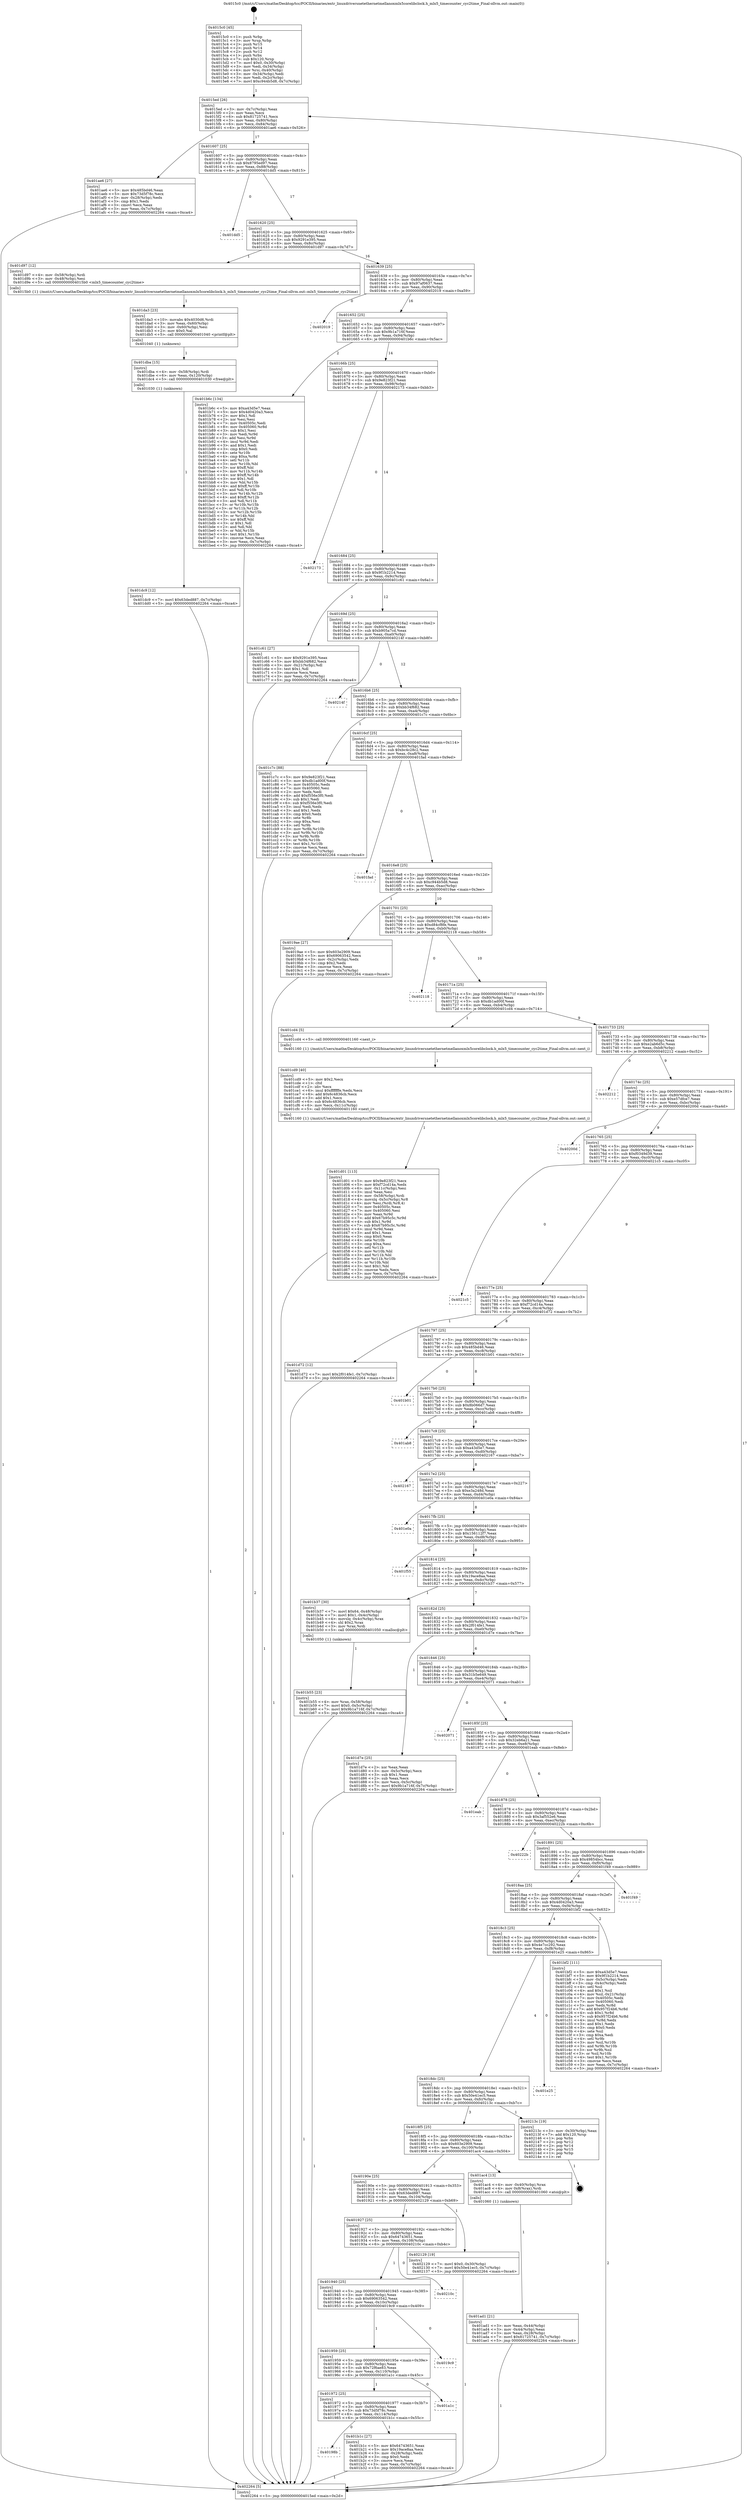 digraph "0x4015c0" {
  label = "0x4015c0 (/mnt/c/Users/mathe/Desktop/tcc/POCII/binaries/extr_linuxdriversnetethernetmellanoxmlx5corelibclock.h_mlx5_timecounter_cyc2time_Final-ollvm.out::main(0))"
  labelloc = "t"
  node[shape=record]

  Entry [label="",width=0.3,height=0.3,shape=circle,fillcolor=black,style=filled]
  "0x4015ed" [label="{
     0x4015ed [26]\l
     | [instrs]\l
     &nbsp;&nbsp;0x4015ed \<+3\>: mov -0x7c(%rbp),%eax\l
     &nbsp;&nbsp;0x4015f0 \<+2\>: mov %eax,%ecx\l
     &nbsp;&nbsp;0x4015f2 \<+6\>: sub $0x81725741,%ecx\l
     &nbsp;&nbsp;0x4015f8 \<+3\>: mov %eax,-0x80(%rbp)\l
     &nbsp;&nbsp;0x4015fb \<+6\>: mov %ecx,-0x84(%rbp)\l
     &nbsp;&nbsp;0x401601 \<+6\>: je 0000000000401ae6 \<main+0x526\>\l
  }"]
  "0x401ae6" [label="{
     0x401ae6 [27]\l
     | [instrs]\l
     &nbsp;&nbsp;0x401ae6 \<+5\>: mov $0x485bd46,%eax\l
     &nbsp;&nbsp;0x401aeb \<+5\>: mov $0x73d5f78c,%ecx\l
     &nbsp;&nbsp;0x401af0 \<+3\>: mov -0x28(%rbp),%edx\l
     &nbsp;&nbsp;0x401af3 \<+3\>: cmp $0x1,%edx\l
     &nbsp;&nbsp;0x401af6 \<+3\>: cmovl %ecx,%eax\l
     &nbsp;&nbsp;0x401af9 \<+3\>: mov %eax,-0x7c(%rbp)\l
     &nbsp;&nbsp;0x401afc \<+5\>: jmp 0000000000402264 \<main+0xca4\>\l
  }"]
  "0x401607" [label="{
     0x401607 [25]\l
     | [instrs]\l
     &nbsp;&nbsp;0x401607 \<+5\>: jmp 000000000040160c \<main+0x4c\>\l
     &nbsp;&nbsp;0x40160c \<+3\>: mov -0x80(%rbp),%eax\l
     &nbsp;&nbsp;0x40160f \<+5\>: sub $0x8795ed97,%eax\l
     &nbsp;&nbsp;0x401614 \<+6\>: mov %eax,-0x88(%rbp)\l
     &nbsp;&nbsp;0x40161a \<+6\>: je 0000000000401dd5 \<main+0x815\>\l
  }"]
  Exit [label="",width=0.3,height=0.3,shape=circle,fillcolor=black,style=filled,peripheries=2]
  "0x401dd5" [label="{
     0x401dd5\l
  }", style=dashed]
  "0x401620" [label="{
     0x401620 [25]\l
     | [instrs]\l
     &nbsp;&nbsp;0x401620 \<+5\>: jmp 0000000000401625 \<main+0x65\>\l
     &nbsp;&nbsp;0x401625 \<+3\>: mov -0x80(%rbp),%eax\l
     &nbsp;&nbsp;0x401628 \<+5\>: sub $0x9291e395,%eax\l
     &nbsp;&nbsp;0x40162d \<+6\>: mov %eax,-0x8c(%rbp)\l
     &nbsp;&nbsp;0x401633 \<+6\>: je 0000000000401d97 \<main+0x7d7\>\l
  }"]
  "0x401dc9" [label="{
     0x401dc9 [12]\l
     | [instrs]\l
     &nbsp;&nbsp;0x401dc9 \<+7\>: movl $0x63ded887,-0x7c(%rbp)\l
     &nbsp;&nbsp;0x401dd0 \<+5\>: jmp 0000000000402264 \<main+0xca4\>\l
  }"]
  "0x401d97" [label="{
     0x401d97 [12]\l
     | [instrs]\l
     &nbsp;&nbsp;0x401d97 \<+4\>: mov -0x58(%rbp),%rdi\l
     &nbsp;&nbsp;0x401d9b \<+3\>: mov -0x48(%rbp),%esi\l
     &nbsp;&nbsp;0x401d9e \<+5\>: call 00000000004015b0 \<mlx5_timecounter_cyc2time\>\l
     | [calls]\l
     &nbsp;&nbsp;0x4015b0 \{1\} (/mnt/c/Users/mathe/Desktop/tcc/POCII/binaries/extr_linuxdriversnetethernetmellanoxmlx5corelibclock.h_mlx5_timecounter_cyc2time_Final-ollvm.out::mlx5_timecounter_cyc2time)\l
  }"]
  "0x401639" [label="{
     0x401639 [25]\l
     | [instrs]\l
     &nbsp;&nbsp;0x401639 \<+5\>: jmp 000000000040163e \<main+0x7e\>\l
     &nbsp;&nbsp;0x40163e \<+3\>: mov -0x80(%rbp),%eax\l
     &nbsp;&nbsp;0x401641 \<+5\>: sub $0x97af0637,%eax\l
     &nbsp;&nbsp;0x401646 \<+6\>: mov %eax,-0x90(%rbp)\l
     &nbsp;&nbsp;0x40164c \<+6\>: je 0000000000402019 \<main+0xa59\>\l
  }"]
  "0x401dba" [label="{
     0x401dba [15]\l
     | [instrs]\l
     &nbsp;&nbsp;0x401dba \<+4\>: mov -0x58(%rbp),%rdi\l
     &nbsp;&nbsp;0x401dbe \<+6\>: mov %eax,-0x120(%rbp)\l
     &nbsp;&nbsp;0x401dc4 \<+5\>: call 0000000000401030 \<free@plt\>\l
     | [calls]\l
     &nbsp;&nbsp;0x401030 \{1\} (unknown)\l
  }"]
  "0x402019" [label="{
     0x402019\l
  }", style=dashed]
  "0x401652" [label="{
     0x401652 [25]\l
     | [instrs]\l
     &nbsp;&nbsp;0x401652 \<+5\>: jmp 0000000000401657 \<main+0x97\>\l
     &nbsp;&nbsp;0x401657 \<+3\>: mov -0x80(%rbp),%eax\l
     &nbsp;&nbsp;0x40165a \<+5\>: sub $0x9b1a716f,%eax\l
     &nbsp;&nbsp;0x40165f \<+6\>: mov %eax,-0x94(%rbp)\l
     &nbsp;&nbsp;0x401665 \<+6\>: je 0000000000401b6c \<main+0x5ac\>\l
  }"]
  "0x401da3" [label="{
     0x401da3 [23]\l
     | [instrs]\l
     &nbsp;&nbsp;0x401da3 \<+10\>: movabs $0x4030d6,%rdi\l
     &nbsp;&nbsp;0x401dad \<+3\>: mov %eax,-0x60(%rbp)\l
     &nbsp;&nbsp;0x401db0 \<+3\>: mov -0x60(%rbp),%esi\l
     &nbsp;&nbsp;0x401db3 \<+2\>: mov $0x0,%al\l
     &nbsp;&nbsp;0x401db5 \<+5\>: call 0000000000401040 \<printf@plt\>\l
     | [calls]\l
     &nbsp;&nbsp;0x401040 \{1\} (unknown)\l
  }"]
  "0x401b6c" [label="{
     0x401b6c [134]\l
     | [instrs]\l
     &nbsp;&nbsp;0x401b6c \<+5\>: mov $0xa43d5e7,%eax\l
     &nbsp;&nbsp;0x401b71 \<+5\>: mov $0x4d0420a3,%ecx\l
     &nbsp;&nbsp;0x401b76 \<+2\>: mov $0x1,%dl\l
     &nbsp;&nbsp;0x401b78 \<+2\>: xor %esi,%esi\l
     &nbsp;&nbsp;0x401b7a \<+7\>: mov 0x40505c,%edi\l
     &nbsp;&nbsp;0x401b81 \<+8\>: mov 0x405060,%r8d\l
     &nbsp;&nbsp;0x401b89 \<+3\>: sub $0x1,%esi\l
     &nbsp;&nbsp;0x401b8c \<+3\>: mov %edi,%r9d\l
     &nbsp;&nbsp;0x401b8f \<+3\>: add %esi,%r9d\l
     &nbsp;&nbsp;0x401b92 \<+4\>: imul %r9d,%edi\l
     &nbsp;&nbsp;0x401b96 \<+3\>: and $0x1,%edi\l
     &nbsp;&nbsp;0x401b99 \<+3\>: cmp $0x0,%edi\l
     &nbsp;&nbsp;0x401b9c \<+4\>: sete %r10b\l
     &nbsp;&nbsp;0x401ba0 \<+4\>: cmp $0xa,%r8d\l
     &nbsp;&nbsp;0x401ba4 \<+4\>: setl %r11b\l
     &nbsp;&nbsp;0x401ba8 \<+3\>: mov %r10b,%bl\l
     &nbsp;&nbsp;0x401bab \<+3\>: xor $0xff,%bl\l
     &nbsp;&nbsp;0x401bae \<+3\>: mov %r11b,%r14b\l
     &nbsp;&nbsp;0x401bb1 \<+4\>: xor $0xff,%r14b\l
     &nbsp;&nbsp;0x401bb5 \<+3\>: xor $0x1,%dl\l
     &nbsp;&nbsp;0x401bb8 \<+3\>: mov %bl,%r15b\l
     &nbsp;&nbsp;0x401bbb \<+4\>: and $0xff,%r15b\l
     &nbsp;&nbsp;0x401bbf \<+3\>: and %dl,%r10b\l
     &nbsp;&nbsp;0x401bc2 \<+3\>: mov %r14b,%r12b\l
     &nbsp;&nbsp;0x401bc5 \<+4\>: and $0xff,%r12b\l
     &nbsp;&nbsp;0x401bc9 \<+3\>: and %dl,%r11b\l
     &nbsp;&nbsp;0x401bcc \<+3\>: or %r10b,%r15b\l
     &nbsp;&nbsp;0x401bcf \<+3\>: or %r11b,%r12b\l
     &nbsp;&nbsp;0x401bd2 \<+3\>: xor %r12b,%r15b\l
     &nbsp;&nbsp;0x401bd5 \<+3\>: or %r14b,%bl\l
     &nbsp;&nbsp;0x401bd8 \<+3\>: xor $0xff,%bl\l
     &nbsp;&nbsp;0x401bdb \<+3\>: or $0x1,%dl\l
     &nbsp;&nbsp;0x401bde \<+2\>: and %dl,%bl\l
     &nbsp;&nbsp;0x401be0 \<+3\>: or %bl,%r15b\l
     &nbsp;&nbsp;0x401be3 \<+4\>: test $0x1,%r15b\l
     &nbsp;&nbsp;0x401be7 \<+3\>: cmovne %ecx,%eax\l
     &nbsp;&nbsp;0x401bea \<+3\>: mov %eax,-0x7c(%rbp)\l
     &nbsp;&nbsp;0x401bed \<+5\>: jmp 0000000000402264 \<main+0xca4\>\l
  }"]
  "0x40166b" [label="{
     0x40166b [25]\l
     | [instrs]\l
     &nbsp;&nbsp;0x40166b \<+5\>: jmp 0000000000401670 \<main+0xb0\>\l
     &nbsp;&nbsp;0x401670 \<+3\>: mov -0x80(%rbp),%eax\l
     &nbsp;&nbsp;0x401673 \<+5\>: sub $0x9e823f21,%eax\l
     &nbsp;&nbsp;0x401678 \<+6\>: mov %eax,-0x98(%rbp)\l
     &nbsp;&nbsp;0x40167e \<+6\>: je 0000000000402173 \<main+0xbb3\>\l
  }"]
  "0x401d01" [label="{
     0x401d01 [113]\l
     | [instrs]\l
     &nbsp;&nbsp;0x401d01 \<+5\>: mov $0x9e823f21,%ecx\l
     &nbsp;&nbsp;0x401d06 \<+5\>: mov $0xf72cd14a,%edx\l
     &nbsp;&nbsp;0x401d0b \<+6\>: mov -0x11c(%rbp),%esi\l
     &nbsp;&nbsp;0x401d11 \<+3\>: imul %eax,%esi\l
     &nbsp;&nbsp;0x401d14 \<+4\>: mov -0x58(%rbp),%rdi\l
     &nbsp;&nbsp;0x401d18 \<+4\>: movslq -0x5c(%rbp),%r8\l
     &nbsp;&nbsp;0x401d1c \<+4\>: mov %esi,(%rdi,%r8,4)\l
     &nbsp;&nbsp;0x401d20 \<+7\>: mov 0x40505c,%eax\l
     &nbsp;&nbsp;0x401d27 \<+7\>: mov 0x405060,%esi\l
     &nbsp;&nbsp;0x401d2e \<+3\>: mov %eax,%r9d\l
     &nbsp;&nbsp;0x401d31 \<+7\>: add $0x67b95c5c,%r9d\l
     &nbsp;&nbsp;0x401d38 \<+4\>: sub $0x1,%r9d\l
     &nbsp;&nbsp;0x401d3c \<+7\>: sub $0x67b95c5c,%r9d\l
     &nbsp;&nbsp;0x401d43 \<+4\>: imul %r9d,%eax\l
     &nbsp;&nbsp;0x401d47 \<+3\>: and $0x1,%eax\l
     &nbsp;&nbsp;0x401d4a \<+3\>: cmp $0x0,%eax\l
     &nbsp;&nbsp;0x401d4d \<+4\>: sete %r10b\l
     &nbsp;&nbsp;0x401d51 \<+3\>: cmp $0xa,%esi\l
     &nbsp;&nbsp;0x401d54 \<+4\>: setl %r11b\l
     &nbsp;&nbsp;0x401d58 \<+3\>: mov %r10b,%bl\l
     &nbsp;&nbsp;0x401d5b \<+3\>: and %r11b,%bl\l
     &nbsp;&nbsp;0x401d5e \<+3\>: xor %r11b,%r10b\l
     &nbsp;&nbsp;0x401d61 \<+3\>: or %r10b,%bl\l
     &nbsp;&nbsp;0x401d64 \<+3\>: test $0x1,%bl\l
     &nbsp;&nbsp;0x401d67 \<+3\>: cmovne %edx,%ecx\l
     &nbsp;&nbsp;0x401d6a \<+3\>: mov %ecx,-0x7c(%rbp)\l
     &nbsp;&nbsp;0x401d6d \<+5\>: jmp 0000000000402264 \<main+0xca4\>\l
  }"]
  "0x402173" [label="{
     0x402173\l
  }", style=dashed]
  "0x401684" [label="{
     0x401684 [25]\l
     | [instrs]\l
     &nbsp;&nbsp;0x401684 \<+5\>: jmp 0000000000401689 \<main+0xc9\>\l
     &nbsp;&nbsp;0x401689 \<+3\>: mov -0x80(%rbp),%eax\l
     &nbsp;&nbsp;0x40168c \<+5\>: sub $0x9f1b2214,%eax\l
     &nbsp;&nbsp;0x401691 \<+6\>: mov %eax,-0x9c(%rbp)\l
     &nbsp;&nbsp;0x401697 \<+6\>: je 0000000000401c61 \<main+0x6a1\>\l
  }"]
  "0x401cd9" [label="{
     0x401cd9 [40]\l
     | [instrs]\l
     &nbsp;&nbsp;0x401cd9 \<+5\>: mov $0x2,%ecx\l
     &nbsp;&nbsp;0x401cde \<+1\>: cltd\l
     &nbsp;&nbsp;0x401cdf \<+2\>: idiv %ecx\l
     &nbsp;&nbsp;0x401ce1 \<+6\>: imul $0xfffffffe,%edx,%ecx\l
     &nbsp;&nbsp;0x401ce7 \<+6\>: add $0x6c4836cb,%ecx\l
     &nbsp;&nbsp;0x401ced \<+3\>: add $0x1,%ecx\l
     &nbsp;&nbsp;0x401cf0 \<+6\>: sub $0x6c4836cb,%ecx\l
     &nbsp;&nbsp;0x401cf6 \<+6\>: mov %ecx,-0x11c(%rbp)\l
     &nbsp;&nbsp;0x401cfc \<+5\>: call 0000000000401160 \<next_i\>\l
     | [calls]\l
     &nbsp;&nbsp;0x401160 \{1\} (/mnt/c/Users/mathe/Desktop/tcc/POCII/binaries/extr_linuxdriversnetethernetmellanoxmlx5corelibclock.h_mlx5_timecounter_cyc2time_Final-ollvm.out::next_i)\l
  }"]
  "0x401c61" [label="{
     0x401c61 [27]\l
     | [instrs]\l
     &nbsp;&nbsp;0x401c61 \<+5\>: mov $0x9291e395,%eax\l
     &nbsp;&nbsp;0x401c66 \<+5\>: mov $0xbb34f682,%ecx\l
     &nbsp;&nbsp;0x401c6b \<+3\>: mov -0x21(%rbp),%dl\l
     &nbsp;&nbsp;0x401c6e \<+3\>: test $0x1,%dl\l
     &nbsp;&nbsp;0x401c71 \<+3\>: cmovne %ecx,%eax\l
     &nbsp;&nbsp;0x401c74 \<+3\>: mov %eax,-0x7c(%rbp)\l
     &nbsp;&nbsp;0x401c77 \<+5\>: jmp 0000000000402264 \<main+0xca4\>\l
  }"]
  "0x40169d" [label="{
     0x40169d [25]\l
     | [instrs]\l
     &nbsp;&nbsp;0x40169d \<+5\>: jmp 00000000004016a2 \<main+0xe2\>\l
     &nbsp;&nbsp;0x4016a2 \<+3\>: mov -0x80(%rbp),%eax\l
     &nbsp;&nbsp;0x4016a5 \<+5\>: sub $0xb905a7cd,%eax\l
     &nbsp;&nbsp;0x4016aa \<+6\>: mov %eax,-0xa0(%rbp)\l
     &nbsp;&nbsp;0x4016b0 \<+6\>: je 000000000040214f \<main+0xb8f\>\l
  }"]
  "0x401b55" [label="{
     0x401b55 [23]\l
     | [instrs]\l
     &nbsp;&nbsp;0x401b55 \<+4\>: mov %rax,-0x58(%rbp)\l
     &nbsp;&nbsp;0x401b59 \<+7\>: movl $0x0,-0x5c(%rbp)\l
     &nbsp;&nbsp;0x401b60 \<+7\>: movl $0x9b1a716f,-0x7c(%rbp)\l
     &nbsp;&nbsp;0x401b67 \<+5\>: jmp 0000000000402264 \<main+0xca4\>\l
  }"]
  "0x40214f" [label="{
     0x40214f\l
  }", style=dashed]
  "0x4016b6" [label="{
     0x4016b6 [25]\l
     | [instrs]\l
     &nbsp;&nbsp;0x4016b6 \<+5\>: jmp 00000000004016bb \<main+0xfb\>\l
     &nbsp;&nbsp;0x4016bb \<+3\>: mov -0x80(%rbp),%eax\l
     &nbsp;&nbsp;0x4016be \<+5\>: sub $0xbb34f682,%eax\l
     &nbsp;&nbsp;0x4016c3 \<+6\>: mov %eax,-0xa4(%rbp)\l
     &nbsp;&nbsp;0x4016c9 \<+6\>: je 0000000000401c7c \<main+0x6bc\>\l
  }"]
  "0x40198b" [label="{
     0x40198b\l
  }", style=dashed]
  "0x401c7c" [label="{
     0x401c7c [88]\l
     | [instrs]\l
     &nbsp;&nbsp;0x401c7c \<+5\>: mov $0x9e823f21,%eax\l
     &nbsp;&nbsp;0x401c81 \<+5\>: mov $0xdb1ad00f,%ecx\l
     &nbsp;&nbsp;0x401c86 \<+7\>: mov 0x40505c,%edx\l
     &nbsp;&nbsp;0x401c8d \<+7\>: mov 0x405060,%esi\l
     &nbsp;&nbsp;0x401c94 \<+2\>: mov %edx,%edi\l
     &nbsp;&nbsp;0x401c96 \<+6\>: add $0xf556e3f0,%edi\l
     &nbsp;&nbsp;0x401c9c \<+3\>: sub $0x1,%edi\l
     &nbsp;&nbsp;0x401c9f \<+6\>: sub $0xf556e3f0,%edi\l
     &nbsp;&nbsp;0x401ca5 \<+3\>: imul %edi,%edx\l
     &nbsp;&nbsp;0x401ca8 \<+3\>: and $0x1,%edx\l
     &nbsp;&nbsp;0x401cab \<+3\>: cmp $0x0,%edx\l
     &nbsp;&nbsp;0x401cae \<+4\>: sete %r8b\l
     &nbsp;&nbsp;0x401cb2 \<+3\>: cmp $0xa,%esi\l
     &nbsp;&nbsp;0x401cb5 \<+4\>: setl %r9b\l
     &nbsp;&nbsp;0x401cb9 \<+3\>: mov %r8b,%r10b\l
     &nbsp;&nbsp;0x401cbc \<+3\>: and %r9b,%r10b\l
     &nbsp;&nbsp;0x401cbf \<+3\>: xor %r9b,%r8b\l
     &nbsp;&nbsp;0x401cc2 \<+3\>: or %r8b,%r10b\l
     &nbsp;&nbsp;0x401cc5 \<+4\>: test $0x1,%r10b\l
     &nbsp;&nbsp;0x401cc9 \<+3\>: cmovne %ecx,%eax\l
     &nbsp;&nbsp;0x401ccc \<+3\>: mov %eax,-0x7c(%rbp)\l
     &nbsp;&nbsp;0x401ccf \<+5\>: jmp 0000000000402264 \<main+0xca4\>\l
  }"]
  "0x4016cf" [label="{
     0x4016cf [25]\l
     | [instrs]\l
     &nbsp;&nbsp;0x4016cf \<+5\>: jmp 00000000004016d4 \<main+0x114\>\l
     &nbsp;&nbsp;0x4016d4 \<+3\>: mov -0x80(%rbp),%eax\l
     &nbsp;&nbsp;0x4016d7 \<+5\>: sub $0xbc4c28c2,%eax\l
     &nbsp;&nbsp;0x4016dc \<+6\>: mov %eax,-0xa8(%rbp)\l
     &nbsp;&nbsp;0x4016e2 \<+6\>: je 0000000000401fad \<main+0x9ed\>\l
  }"]
  "0x401b1c" [label="{
     0x401b1c [27]\l
     | [instrs]\l
     &nbsp;&nbsp;0x401b1c \<+5\>: mov $0x64743651,%eax\l
     &nbsp;&nbsp;0x401b21 \<+5\>: mov $0x19ace8aa,%ecx\l
     &nbsp;&nbsp;0x401b26 \<+3\>: mov -0x28(%rbp),%edx\l
     &nbsp;&nbsp;0x401b29 \<+3\>: cmp $0x0,%edx\l
     &nbsp;&nbsp;0x401b2c \<+3\>: cmove %ecx,%eax\l
     &nbsp;&nbsp;0x401b2f \<+3\>: mov %eax,-0x7c(%rbp)\l
     &nbsp;&nbsp;0x401b32 \<+5\>: jmp 0000000000402264 \<main+0xca4\>\l
  }"]
  "0x401fad" [label="{
     0x401fad\l
  }", style=dashed]
  "0x4016e8" [label="{
     0x4016e8 [25]\l
     | [instrs]\l
     &nbsp;&nbsp;0x4016e8 \<+5\>: jmp 00000000004016ed \<main+0x12d\>\l
     &nbsp;&nbsp;0x4016ed \<+3\>: mov -0x80(%rbp),%eax\l
     &nbsp;&nbsp;0x4016f0 \<+5\>: sub $0xc944b5d8,%eax\l
     &nbsp;&nbsp;0x4016f5 \<+6\>: mov %eax,-0xac(%rbp)\l
     &nbsp;&nbsp;0x4016fb \<+6\>: je 00000000004019ae \<main+0x3ee\>\l
  }"]
  "0x401972" [label="{
     0x401972 [25]\l
     | [instrs]\l
     &nbsp;&nbsp;0x401972 \<+5\>: jmp 0000000000401977 \<main+0x3b7\>\l
     &nbsp;&nbsp;0x401977 \<+3\>: mov -0x80(%rbp),%eax\l
     &nbsp;&nbsp;0x40197a \<+5\>: sub $0x73d5f78c,%eax\l
     &nbsp;&nbsp;0x40197f \<+6\>: mov %eax,-0x114(%rbp)\l
     &nbsp;&nbsp;0x401985 \<+6\>: je 0000000000401b1c \<main+0x55c\>\l
  }"]
  "0x4019ae" [label="{
     0x4019ae [27]\l
     | [instrs]\l
     &nbsp;&nbsp;0x4019ae \<+5\>: mov $0x603e2909,%eax\l
     &nbsp;&nbsp;0x4019b3 \<+5\>: mov $0x69063542,%ecx\l
     &nbsp;&nbsp;0x4019b8 \<+3\>: mov -0x2c(%rbp),%edx\l
     &nbsp;&nbsp;0x4019bb \<+3\>: cmp $0x2,%edx\l
     &nbsp;&nbsp;0x4019be \<+3\>: cmovne %ecx,%eax\l
     &nbsp;&nbsp;0x4019c1 \<+3\>: mov %eax,-0x7c(%rbp)\l
     &nbsp;&nbsp;0x4019c4 \<+5\>: jmp 0000000000402264 \<main+0xca4\>\l
  }"]
  "0x401701" [label="{
     0x401701 [25]\l
     | [instrs]\l
     &nbsp;&nbsp;0x401701 \<+5\>: jmp 0000000000401706 \<main+0x146\>\l
     &nbsp;&nbsp;0x401706 \<+3\>: mov -0x80(%rbp),%eax\l
     &nbsp;&nbsp;0x401709 \<+5\>: sub $0xd84cf8fe,%eax\l
     &nbsp;&nbsp;0x40170e \<+6\>: mov %eax,-0xb0(%rbp)\l
     &nbsp;&nbsp;0x401714 \<+6\>: je 0000000000402118 \<main+0xb58\>\l
  }"]
  "0x402264" [label="{
     0x402264 [5]\l
     | [instrs]\l
     &nbsp;&nbsp;0x402264 \<+5\>: jmp 00000000004015ed \<main+0x2d\>\l
  }"]
  "0x4015c0" [label="{
     0x4015c0 [45]\l
     | [instrs]\l
     &nbsp;&nbsp;0x4015c0 \<+1\>: push %rbp\l
     &nbsp;&nbsp;0x4015c1 \<+3\>: mov %rsp,%rbp\l
     &nbsp;&nbsp;0x4015c4 \<+2\>: push %r15\l
     &nbsp;&nbsp;0x4015c6 \<+2\>: push %r14\l
     &nbsp;&nbsp;0x4015c8 \<+2\>: push %r12\l
     &nbsp;&nbsp;0x4015ca \<+1\>: push %rbx\l
     &nbsp;&nbsp;0x4015cb \<+7\>: sub $0x120,%rsp\l
     &nbsp;&nbsp;0x4015d2 \<+7\>: movl $0x0,-0x30(%rbp)\l
     &nbsp;&nbsp;0x4015d9 \<+3\>: mov %edi,-0x34(%rbp)\l
     &nbsp;&nbsp;0x4015dc \<+4\>: mov %rsi,-0x40(%rbp)\l
     &nbsp;&nbsp;0x4015e0 \<+3\>: mov -0x34(%rbp),%edi\l
     &nbsp;&nbsp;0x4015e3 \<+3\>: mov %edi,-0x2c(%rbp)\l
     &nbsp;&nbsp;0x4015e6 \<+7\>: movl $0xc944b5d8,-0x7c(%rbp)\l
  }"]
  "0x401a1c" [label="{
     0x401a1c\l
  }", style=dashed]
  "0x402118" [label="{
     0x402118\l
  }", style=dashed]
  "0x40171a" [label="{
     0x40171a [25]\l
     | [instrs]\l
     &nbsp;&nbsp;0x40171a \<+5\>: jmp 000000000040171f \<main+0x15f\>\l
     &nbsp;&nbsp;0x40171f \<+3\>: mov -0x80(%rbp),%eax\l
     &nbsp;&nbsp;0x401722 \<+5\>: sub $0xdb1ad00f,%eax\l
     &nbsp;&nbsp;0x401727 \<+6\>: mov %eax,-0xb4(%rbp)\l
     &nbsp;&nbsp;0x40172d \<+6\>: je 0000000000401cd4 \<main+0x714\>\l
  }"]
  "0x401959" [label="{
     0x401959 [25]\l
     | [instrs]\l
     &nbsp;&nbsp;0x401959 \<+5\>: jmp 000000000040195e \<main+0x39e\>\l
     &nbsp;&nbsp;0x40195e \<+3\>: mov -0x80(%rbp),%eax\l
     &nbsp;&nbsp;0x401961 \<+5\>: sub $0x72f6ae83,%eax\l
     &nbsp;&nbsp;0x401966 \<+6\>: mov %eax,-0x110(%rbp)\l
     &nbsp;&nbsp;0x40196c \<+6\>: je 0000000000401a1c \<main+0x45c\>\l
  }"]
  "0x401cd4" [label="{
     0x401cd4 [5]\l
     | [instrs]\l
     &nbsp;&nbsp;0x401cd4 \<+5\>: call 0000000000401160 \<next_i\>\l
     | [calls]\l
     &nbsp;&nbsp;0x401160 \{1\} (/mnt/c/Users/mathe/Desktop/tcc/POCII/binaries/extr_linuxdriversnetethernetmellanoxmlx5corelibclock.h_mlx5_timecounter_cyc2time_Final-ollvm.out::next_i)\l
  }"]
  "0x401733" [label="{
     0x401733 [25]\l
     | [instrs]\l
     &nbsp;&nbsp;0x401733 \<+5\>: jmp 0000000000401738 \<main+0x178\>\l
     &nbsp;&nbsp;0x401738 \<+3\>: mov -0x80(%rbp),%eax\l
     &nbsp;&nbsp;0x40173b \<+5\>: sub $0xe2ab6d5c,%eax\l
     &nbsp;&nbsp;0x401740 \<+6\>: mov %eax,-0xb8(%rbp)\l
     &nbsp;&nbsp;0x401746 \<+6\>: je 0000000000402212 \<main+0xc52\>\l
  }"]
  "0x4019c9" [label="{
     0x4019c9\l
  }", style=dashed]
  "0x402212" [label="{
     0x402212\l
  }", style=dashed]
  "0x40174c" [label="{
     0x40174c [25]\l
     | [instrs]\l
     &nbsp;&nbsp;0x40174c \<+5\>: jmp 0000000000401751 \<main+0x191\>\l
     &nbsp;&nbsp;0x401751 \<+3\>: mov -0x80(%rbp),%eax\l
     &nbsp;&nbsp;0x401754 \<+5\>: sub $0xe57dfce7,%eax\l
     &nbsp;&nbsp;0x401759 \<+6\>: mov %eax,-0xbc(%rbp)\l
     &nbsp;&nbsp;0x40175f \<+6\>: je 000000000040200d \<main+0xa4d\>\l
  }"]
  "0x401940" [label="{
     0x401940 [25]\l
     | [instrs]\l
     &nbsp;&nbsp;0x401940 \<+5\>: jmp 0000000000401945 \<main+0x385\>\l
     &nbsp;&nbsp;0x401945 \<+3\>: mov -0x80(%rbp),%eax\l
     &nbsp;&nbsp;0x401948 \<+5\>: sub $0x69063542,%eax\l
     &nbsp;&nbsp;0x40194d \<+6\>: mov %eax,-0x10c(%rbp)\l
     &nbsp;&nbsp;0x401953 \<+6\>: je 00000000004019c9 \<main+0x409\>\l
  }"]
  "0x40200d" [label="{
     0x40200d\l
  }", style=dashed]
  "0x401765" [label="{
     0x401765 [25]\l
     | [instrs]\l
     &nbsp;&nbsp;0x401765 \<+5\>: jmp 000000000040176a \<main+0x1aa\>\l
     &nbsp;&nbsp;0x40176a \<+3\>: mov -0x80(%rbp),%eax\l
     &nbsp;&nbsp;0x40176d \<+5\>: sub $0xf0349d39,%eax\l
     &nbsp;&nbsp;0x401772 \<+6\>: mov %eax,-0xc0(%rbp)\l
     &nbsp;&nbsp;0x401778 \<+6\>: je 00000000004021c5 \<main+0xc05\>\l
  }"]
  "0x40210c" [label="{
     0x40210c\l
  }", style=dashed]
  "0x4021c5" [label="{
     0x4021c5\l
  }", style=dashed]
  "0x40177e" [label="{
     0x40177e [25]\l
     | [instrs]\l
     &nbsp;&nbsp;0x40177e \<+5\>: jmp 0000000000401783 \<main+0x1c3\>\l
     &nbsp;&nbsp;0x401783 \<+3\>: mov -0x80(%rbp),%eax\l
     &nbsp;&nbsp;0x401786 \<+5\>: sub $0xf72cd14a,%eax\l
     &nbsp;&nbsp;0x40178b \<+6\>: mov %eax,-0xc4(%rbp)\l
     &nbsp;&nbsp;0x401791 \<+6\>: je 0000000000401d72 \<main+0x7b2\>\l
  }"]
  "0x401927" [label="{
     0x401927 [25]\l
     | [instrs]\l
     &nbsp;&nbsp;0x401927 \<+5\>: jmp 000000000040192c \<main+0x36c\>\l
     &nbsp;&nbsp;0x40192c \<+3\>: mov -0x80(%rbp),%eax\l
     &nbsp;&nbsp;0x40192f \<+5\>: sub $0x64743651,%eax\l
     &nbsp;&nbsp;0x401934 \<+6\>: mov %eax,-0x108(%rbp)\l
     &nbsp;&nbsp;0x40193a \<+6\>: je 000000000040210c \<main+0xb4c\>\l
  }"]
  "0x401d72" [label="{
     0x401d72 [12]\l
     | [instrs]\l
     &nbsp;&nbsp;0x401d72 \<+7\>: movl $0x2f014fe1,-0x7c(%rbp)\l
     &nbsp;&nbsp;0x401d79 \<+5\>: jmp 0000000000402264 \<main+0xca4\>\l
  }"]
  "0x401797" [label="{
     0x401797 [25]\l
     | [instrs]\l
     &nbsp;&nbsp;0x401797 \<+5\>: jmp 000000000040179c \<main+0x1dc\>\l
     &nbsp;&nbsp;0x40179c \<+3\>: mov -0x80(%rbp),%eax\l
     &nbsp;&nbsp;0x40179f \<+5\>: sub $0x485bd46,%eax\l
     &nbsp;&nbsp;0x4017a4 \<+6\>: mov %eax,-0xc8(%rbp)\l
     &nbsp;&nbsp;0x4017aa \<+6\>: je 0000000000401b01 \<main+0x541\>\l
  }"]
  "0x402129" [label="{
     0x402129 [19]\l
     | [instrs]\l
     &nbsp;&nbsp;0x402129 \<+7\>: movl $0x0,-0x30(%rbp)\l
     &nbsp;&nbsp;0x402130 \<+7\>: movl $0x50e41ec5,-0x7c(%rbp)\l
     &nbsp;&nbsp;0x402137 \<+5\>: jmp 0000000000402264 \<main+0xca4\>\l
  }"]
  "0x401b01" [label="{
     0x401b01\l
  }", style=dashed]
  "0x4017b0" [label="{
     0x4017b0 [25]\l
     | [instrs]\l
     &nbsp;&nbsp;0x4017b0 \<+5\>: jmp 00000000004017b5 \<main+0x1f5\>\l
     &nbsp;&nbsp;0x4017b5 \<+3\>: mov -0x80(%rbp),%eax\l
     &nbsp;&nbsp;0x4017b8 \<+5\>: sub $0x8b066d7,%eax\l
     &nbsp;&nbsp;0x4017bd \<+6\>: mov %eax,-0xcc(%rbp)\l
     &nbsp;&nbsp;0x4017c3 \<+6\>: je 0000000000401ab8 \<main+0x4f8\>\l
  }"]
  "0x401ad1" [label="{
     0x401ad1 [21]\l
     | [instrs]\l
     &nbsp;&nbsp;0x401ad1 \<+3\>: mov %eax,-0x44(%rbp)\l
     &nbsp;&nbsp;0x401ad4 \<+3\>: mov -0x44(%rbp),%eax\l
     &nbsp;&nbsp;0x401ad7 \<+3\>: mov %eax,-0x28(%rbp)\l
     &nbsp;&nbsp;0x401ada \<+7\>: movl $0x81725741,-0x7c(%rbp)\l
     &nbsp;&nbsp;0x401ae1 \<+5\>: jmp 0000000000402264 \<main+0xca4\>\l
  }"]
  "0x401ab8" [label="{
     0x401ab8\l
  }", style=dashed]
  "0x4017c9" [label="{
     0x4017c9 [25]\l
     | [instrs]\l
     &nbsp;&nbsp;0x4017c9 \<+5\>: jmp 00000000004017ce \<main+0x20e\>\l
     &nbsp;&nbsp;0x4017ce \<+3\>: mov -0x80(%rbp),%eax\l
     &nbsp;&nbsp;0x4017d1 \<+5\>: sub $0xa43d5e7,%eax\l
     &nbsp;&nbsp;0x4017d6 \<+6\>: mov %eax,-0xd0(%rbp)\l
     &nbsp;&nbsp;0x4017dc \<+6\>: je 0000000000402167 \<main+0xba7\>\l
  }"]
  "0x40190e" [label="{
     0x40190e [25]\l
     | [instrs]\l
     &nbsp;&nbsp;0x40190e \<+5\>: jmp 0000000000401913 \<main+0x353\>\l
     &nbsp;&nbsp;0x401913 \<+3\>: mov -0x80(%rbp),%eax\l
     &nbsp;&nbsp;0x401916 \<+5\>: sub $0x63ded887,%eax\l
     &nbsp;&nbsp;0x40191b \<+6\>: mov %eax,-0x104(%rbp)\l
     &nbsp;&nbsp;0x401921 \<+6\>: je 0000000000402129 \<main+0xb69\>\l
  }"]
  "0x402167" [label="{
     0x402167\l
  }", style=dashed]
  "0x4017e2" [label="{
     0x4017e2 [25]\l
     | [instrs]\l
     &nbsp;&nbsp;0x4017e2 \<+5\>: jmp 00000000004017e7 \<main+0x227\>\l
     &nbsp;&nbsp;0x4017e7 \<+3\>: mov -0x80(%rbp),%eax\l
     &nbsp;&nbsp;0x4017ea \<+5\>: sub $0xe3a248d,%eax\l
     &nbsp;&nbsp;0x4017ef \<+6\>: mov %eax,-0xd4(%rbp)\l
     &nbsp;&nbsp;0x4017f5 \<+6\>: je 0000000000401e0a \<main+0x84a\>\l
  }"]
  "0x401ac4" [label="{
     0x401ac4 [13]\l
     | [instrs]\l
     &nbsp;&nbsp;0x401ac4 \<+4\>: mov -0x40(%rbp),%rax\l
     &nbsp;&nbsp;0x401ac8 \<+4\>: mov 0x8(%rax),%rdi\l
     &nbsp;&nbsp;0x401acc \<+5\>: call 0000000000401060 \<atoi@plt\>\l
     | [calls]\l
     &nbsp;&nbsp;0x401060 \{1\} (unknown)\l
  }"]
  "0x401e0a" [label="{
     0x401e0a\l
  }", style=dashed]
  "0x4017fb" [label="{
     0x4017fb [25]\l
     | [instrs]\l
     &nbsp;&nbsp;0x4017fb \<+5\>: jmp 0000000000401800 \<main+0x240\>\l
     &nbsp;&nbsp;0x401800 \<+3\>: mov -0x80(%rbp),%eax\l
     &nbsp;&nbsp;0x401803 \<+5\>: sub $0x156112f7,%eax\l
     &nbsp;&nbsp;0x401808 \<+6\>: mov %eax,-0xd8(%rbp)\l
     &nbsp;&nbsp;0x40180e \<+6\>: je 0000000000401f55 \<main+0x995\>\l
  }"]
  "0x4018f5" [label="{
     0x4018f5 [25]\l
     | [instrs]\l
     &nbsp;&nbsp;0x4018f5 \<+5\>: jmp 00000000004018fa \<main+0x33a\>\l
     &nbsp;&nbsp;0x4018fa \<+3\>: mov -0x80(%rbp),%eax\l
     &nbsp;&nbsp;0x4018fd \<+5\>: sub $0x603e2909,%eax\l
     &nbsp;&nbsp;0x401902 \<+6\>: mov %eax,-0x100(%rbp)\l
     &nbsp;&nbsp;0x401908 \<+6\>: je 0000000000401ac4 \<main+0x504\>\l
  }"]
  "0x401f55" [label="{
     0x401f55\l
  }", style=dashed]
  "0x401814" [label="{
     0x401814 [25]\l
     | [instrs]\l
     &nbsp;&nbsp;0x401814 \<+5\>: jmp 0000000000401819 \<main+0x259\>\l
     &nbsp;&nbsp;0x401819 \<+3\>: mov -0x80(%rbp),%eax\l
     &nbsp;&nbsp;0x40181c \<+5\>: sub $0x19ace8aa,%eax\l
     &nbsp;&nbsp;0x401821 \<+6\>: mov %eax,-0xdc(%rbp)\l
     &nbsp;&nbsp;0x401827 \<+6\>: je 0000000000401b37 \<main+0x577\>\l
  }"]
  "0x40213c" [label="{
     0x40213c [19]\l
     | [instrs]\l
     &nbsp;&nbsp;0x40213c \<+3\>: mov -0x30(%rbp),%eax\l
     &nbsp;&nbsp;0x40213f \<+7\>: add $0x120,%rsp\l
     &nbsp;&nbsp;0x402146 \<+1\>: pop %rbx\l
     &nbsp;&nbsp;0x402147 \<+2\>: pop %r12\l
     &nbsp;&nbsp;0x402149 \<+2\>: pop %r14\l
     &nbsp;&nbsp;0x40214b \<+2\>: pop %r15\l
     &nbsp;&nbsp;0x40214d \<+1\>: pop %rbp\l
     &nbsp;&nbsp;0x40214e \<+1\>: ret\l
  }"]
  "0x401b37" [label="{
     0x401b37 [30]\l
     | [instrs]\l
     &nbsp;&nbsp;0x401b37 \<+7\>: movl $0x64,-0x48(%rbp)\l
     &nbsp;&nbsp;0x401b3e \<+7\>: movl $0x1,-0x4c(%rbp)\l
     &nbsp;&nbsp;0x401b45 \<+4\>: movslq -0x4c(%rbp),%rax\l
     &nbsp;&nbsp;0x401b49 \<+4\>: shl $0x2,%rax\l
     &nbsp;&nbsp;0x401b4d \<+3\>: mov %rax,%rdi\l
     &nbsp;&nbsp;0x401b50 \<+5\>: call 0000000000401050 \<malloc@plt\>\l
     | [calls]\l
     &nbsp;&nbsp;0x401050 \{1\} (unknown)\l
  }"]
  "0x40182d" [label="{
     0x40182d [25]\l
     | [instrs]\l
     &nbsp;&nbsp;0x40182d \<+5\>: jmp 0000000000401832 \<main+0x272\>\l
     &nbsp;&nbsp;0x401832 \<+3\>: mov -0x80(%rbp),%eax\l
     &nbsp;&nbsp;0x401835 \<+5\>: sub $0x2f014fe1,%eax\l
     &nbsp;&nbsp;0x40183a \<+6\>: mov %eax,-0xe0(%rbp)\l
     &nbsp;&nbsp;0x401840 \<+6\>: je 0000000000401d7e \<main+0x7be\>\l
  }"]
  "0x4018dc" [label="{
     0x4018dc [25]\l
     | [instrs]\l
     &nbsp;&nbsp;0x4018dc \<+5\>: jmp 00000000004018e1 \<main+0x321\>\l
     &nbsp;&nbsp;0x4018e1 \<+3\>: mov -0x80(%rbp),%eax\l
     &nbsp;&nbsp;0x4018e4 \<+5\>: sub $0x50e41ec5,%eax\l
     &nbsp;&nbsp;0x4018e9 \<+6\>: mov %eax,-0xfc(%rbp)\l
     &nbsp;&nbsp;0x4018ef \<+6\>: je 000000000040213c \<main+0xb7c\>\l
  }"]
  "0x401d7e" [label="{
     0x401d7e [25]\l
     | [instrs]\l
     &nbsp;&nbsp;0x401d7e \<+2\>: xor %eax,%eax\l
     &nbsp;&nbsp;0x401d80 \<+3\>: mov -0x5c(%rbp),%ecx\l
     &nbsp;&nbsp;0x401d83 \<+3\>: sub $0x1,%eax\l
     &nbsp;&nbsp;0x401d86 \<+2\>: sub %eax,%ecx\l
     &nbsp;&nbsp;0x401d88 \<+3\>: mov %ecx,-0x5c(%rbp)\l
     &nbsp;&nbsp;0x401d8b \<+7\>: movl $0x9b1a716f,-0x7c(%rbp)\l
     &nbsp;&nbsp;0x401d92 \<+5\>: jmp 0000000000402264 \<main+0xca4\>\l
  }"]
  "0x401846" [label="{
     0x401846 [25]\l
     | [instrs]\l
     &nbsp;&nbsp;0x401846 \<+5\>: jmp 000000000040184b \<main+0x28b\>\l
     &nbsp;&nbsp;0x40184b \<+3\>: mov -0x80(%rbp),%eax\l
     &nbsp;&nbsp;0x40184e \<+5\>: sub $0x31b5e649,%eax\l
     &nbsp;&nbsp;0x401853 \<+6\>: mov %eax,-0xe4(%rbp)\l
     &nbsp;&nbsp;0x401859 \<+6\>: je 0000000000402071 \<main+0xab1\>\l
  }"]
  "0x401e25" [label="{
     0x401e25\l
  }", style=dashed]
  "0x402071" [label="{
     0x402071\l
  }", style=dashed]
  "0x40185f" [label="{
     0x40185f [25]\l
     | [instrs]\l
     &nbsp;&nbsp;0x40185f \<+5\>: jmp 0000000000401864 \<main+0x2a4\>\l
     &nbsp;&nbsp;0x401864 \<+3\>: mov -0x80(%rbp),%eax\l
     &nbsp;&nbsp;0x401867 \<+5\>: sub $0x32eb6a21,%eax\l
     &nbsp;&nbsp;0x40186c \<+6\>: mov %eax,-0xe8(%rbp)\l
     &nbsp;&nbsp;0x401872 \<+6\>: je 0000000000401eab \<main+0x8eb\>\l
  }"]
  "0x4018c3" [label="{
     0x4018c3 [25]\l
     | [instrs]\l
     &nbsp;&nbsp;0x4018c3 \<+5\>: jmp 00000000004018c8 \<main+0x308\>\l
     &nbsp;&nbsp;0x4018c8 \<+3\>: mov -0x80(%rbp),%eax\l
     &nbsp;&nbsp;0x4018cb \<+5\>: sub $0x4e7cc292,%eax\l
     &nbsp;&nbsp;0x4018d0 \<+6\>: mov %eax,-0xf8(%rbp)\l
     &nbsp;&nbsp;0x4018d6 \<+6\>: je 0000000000401e25 \<main+0x865\>\l
  }"]
  "0x401eab" [label="{
     0x401eab\l
  }", style=dashed]
  "0x401878" [label="{
     0x401878 [25]\l
     | [instrs]\l
     &nbsp;&nbsp;0x401878 \<+5\>: jmp 000000000040187d \<main+0x2bd\>\l
     &nbsp;&nbsp;0x40187d \<+3\>: mov -0x80(%rbp),%eax\l
     &nbsp;&nbsp;0x401880 \<+5\>: sub $0x3af552e6,%eax\l
     &nbsp;&nbsp;0x401885 \<+6\>: mov %eax,-0xec(%rbp)\l
     &nbsp;&nbsp;0x40188b \<+6\>: je 000000000040222b \<main+0xc6b\>\l
  }"]
  "0x401bf2" [label="{
     0x401bf2 [111]\l
     | [instrs]\l
     &nbsp;&nbsp;0x401bf2 \<+5\>: mov $0xa43d5e7,%eax\l
     &nbsp;&nbsp;0x401bf7 \<+5\>: mov $0x9f1b2214,%ecx\l
     &nbsp;&nbsp;0x401bfc \<+3\>: mov -0x5c(%rbp),%edx\l
     &nbsp;&nbsp;0x401bff \<+3\>: cmp -0x4c(%rbp),%edx\l
     &nbsp;&nbsp;0x401c02 \<+4\>: setl %sil\l
     &nbsp;&nbsp;0x401c06 \<+4\>: and $0x1,%sil\l
     &nbsp;&nbsp;0x401c0a \<+4\>: mov %sil,-0x21(%rbp)\l
     &nbsp;&nbsp;0x401c0e \<+7\>: mov 0x40505c,%edx\l
     &nbsp;&nbsp;0x401c15 \<+7\>: mov 0x405060,%edi\l
     &nbsp;&nbsp;0x401c1c \<+3\>: mov %edx,%r8d\l
     &nbsp;&nbsp;0x401c1f \<+7\>: add $0x957f24b6,%r8d\l
     &nbsp;&nbsp;0x401c26 \<+4\>: sub $0x1,%r8d\l
     &nbsp;&nbsp;0x401c2a \<+7\>: sub $0x957f24b6,%r8d\l
     &nbsp;&nbsp;0x401c31 \<+4\>: imul %r8d,%edx\l
     &nbsp;&nbsp;0x401c35 \<+3\>: and $0x1,%edx\l
     &nbsp;&nbsp;0x401c38 \<+3\>: cmp $0x0,%edx\l
     &nbsp;&nbsp;0x401c3b \<+4\>: sete %sil\l
     &nbsp;&nbsp;0x401c3f \<+3\>: cmp $0xa,%edi\l
     &nbsp;&nbsp;0x401c42 \<+4\>: setl %r9b\l
     &nbsp;&nbsp;0x401c46 \<+3\>: mov %sil,%r10b\l
     &nbsp;&nbsp;0x401c49 \<+3\>: and %r9b,%r10b\l
     &nbsp;&nbsp;0x401c4c \<+3\>: xor %r9b,%sil\l
     &nbsp;&nbsp;0x401c4f \<+3\>: or %sil,%r10b\l
     &nbsp;&nbsp;0x401c52 \<+4\>: test $0x1,%r10b\l
     &nbsp;&nbsp;0x401c56 \<+3\>: cmovne %ecx,%eax\l
     &nbsp;&nbsp;0x401c59 \<+3\>: mov %eax,-0x7c(%rbp)\l
     &nbsp;&nbsp;0x401c5c \<+5\>: jmp 0000000000402264 \<main+0xca4\>\l
  }"]
  "0x40222b" [label="{
     0x40222b\l
  }", style=dashed]
  "0x401891" [label="{
     0x401891 [25]\l
     | [instrs]\l
     &nbsp;&nbsp;0x401891 \<+5\>: jmp 0000000000401896 \<main+0x2d6\>\l
     &nbsp;&nbsp;0x401896 \<+3\>: mov -0x80(%rbp),%eax\l
     &nbsp;&nbsp;0x401899 \<+5\>: sub $0x49854bcc,%eax\l
     &nbsp;&nbsp;0x40189e \<+6\>: mov %eax,-0xf0(%rbp)\l
     &nbsp;&nbsp;0x4018a4 \<+6\>: je 0000000000401f49 \<main+0x989\>\l
  }"]
  "0x4018aa" [label="{
     0x4018aa [25]\l
     | [instrs]\l
     &nbsp;&nbsp;0x4018aa \<+5\>: jmp 00000000004018af \<main+0x2ef\>\l
     &nbsp;&nbsp;0x4018af \<+3\>: mov -0x80(%rbp),%eax\l
     &nbsp;&nbsp;0x4018b2 \<+5\>: sub $0x4d0420a3,%eax\l
     &nbsp;&nbsp;0x4018b7 \<+6\>: mov %eax,-0xf4(%rbp)\l
     &nbsp;&nbsp;0x4018bd \<+6\>: je 0000000000401bf2 \<main+0x632\>\l
  }"]
  "0x401f49" [label="{
     0x401f49\l
  }", style=dashed]
  Entry -> "0x4015c0" [label=" 1"]
  "0x4015ed" -> "0x401ae6" [label=" 1"]
  "0x4015ed" -> "0x401607" [label=" 17"]
  "0x40213c" -> Exit [label=" 1"]
  "0x401607" -> "0x401dd5" [label=" 0"]
  "0x401607" -> "0x401620" [label=" 17"]
  "0x402129" -> "0x402264" [label=" 1"]
  "0x401620" -> "0x401d97" [label=" 1"]
  "0x401620" -> "0x401639" [label=" 16"]
  "0x401dc9" -> "0x402264" [label=" 1"]
  "0x401639" -> "0x402019" [label=" 0"]
  "0x401639" -> "0x401652" [label=" 16"]
  "0x401dba" -> "0x401dc9" [label=" 1"]
  "0x401652" -> "0x401b6c" [label=" 2"]
  "0x401652" -> "0x40166b" [label=" 14"]
  "0x401da3" -> "0x401dba" [label=" 1"]
  "0x40166b" -> "0x402173" [label=" 0"]
  "0x40166b" -> "0x401684" [label=" 14"]
  "0x401d97" -> "0x401da3" [label=" 1"]
  "0x401684" -> "0x401c61" [label=" 2"]
  "0x401684" -> "0x40169d" [label=" 12"]
  "0x401d7e" -> "0x402264" [label=" 1"]
  "0x40169d" -> "0x40214f" [label=" 0"]
  "0x40169d" -> "0x4016b6" [label=" 12"]
  "0x401d72" -> "0x402264" [label=" 1"]
  "0x4016b6" -> "0x401c7c" [label=" 1"]
  "0x4016b6" -> "0x4016cf" [label=" 11"]
  "0x401d01" -> "0x402264" [label=" 1"]
  "0x4016cf" -> "0x401fad" [label=" 0"]
  "0x4016cf" -> "0x4016e8" [label=" 11"]
  "0x401cd9" -> "0x401d01" [label=" 1"]
  "0x4016e8" -> "0x4019ae" [label=" 1"]
  "0x4016e8" -> "0x401701" [label=" 10"]
  "0x4019ae" -> "0x402264" [label=" 1"]
  "0x4015c0" -> "0x4015ed" [label=" 1"]
  "0x402264" -> "0x4015ed" [label=" 17"]
  "0x401c7c" -> "0x402264" [label=" 1"]
  "0x401701" -> "0x402118" [label=" 0"]
  "0x401701" -> "0x40171a" [label=" 10"]
  "0x401c61" -> "0x402264" [label=" 2"]
  "0x40171a" -> "0x401cd4" [label=" 1"]
  "0x40171a" -> "0x401733" [label=" 9"]
  "0x401b6c" -> "0x402264" [label=" 2"]
  "0x401733" -> "0x402212" [label=" 0"]
  "0x401733" -> "0x40174c" [label=" 9"]
  "0x401b55" -> "0x402264" [label=" 1"]
  "0x40174c" -> "0x40200d" [label=" 0"]
  "0x40174c" -> "0x401765" [label=" 9"]
  "0x401b1c" -> "0x402264" [label=" 1"]
  "0x401765" -> "0x4021c5" [label=" 0"]
  "0x401765" -> "0x40177e" [label=" 9"]
  "0x401972" -> "0x40198b" [label=" 0"]
  "0x40177e" -> "0x401d72" [label=" 1"]
  "0x40177e" -> "0x401797" [label=" 8"]
  "0x401cd4" -> "0x401cd9" [label=" 1"]
  "0x401797" -> "0x401b01" [label=" 0"]
  "0x401797" -> "0x4017b0" [label=" 8"]
  "0x401959" -> "0x401972" [label=" 1"]
  "0x4017b0" -> "0x401ab8" [label=" 0"]
  "0x4017b0" -> "0x4017c9" [label=" 8"]
  "0x401bf2" -> "0x402264" [label=" 2"]
  "0x4017c9" -> "0x402167" [label=" 0"]
  "0x4017c9" -> "0x4017e2" [label=" 8"]
  "0x401940" -> "0x401959" [label=" 1"]
  "0x4017e2" -> "0x401e0a" [label=" 0"]
  "0x4017e2" -> "0x4017fb" [label=" 8"]
  "0x401940" -> "0x4019c9" [label=" 0"]
  "0x4017fb" -> "0x401f55" [label=" 0"]
  "0x4017fb" -> "0x401814" [label=" 8"]
  "0x401927" -> "0x401940" [label=" 1"]
  "0x401814" -> "0x401b37" [label=" 1"]
  "0x401814" -> "0x40182d" [label=" 7"]
  "0x401927" -> "0x40210c" [label=" 0"]
  "0x40182d" -> "0x401d7e" [label=" 1"]
  "0x40182d" -> "0x401846" [label=" 6"]
  "0x40190e" -> "0x401927" [label=" 1"]
  "0x401846" -> "0x402071" [label=" 0"]
  "0x401846" -> "0x40185f" [label=" 6"]
  "0x40190e" -> "0x402129" [label=" 1"]
  "0x40185f" -> "0x401eab" [label=" 0"]
  "0x40185f" -> "0x401878" [label=" 6"]
  "0x401ae6" -> "0x402264" [label=" 1"]
  "0x401878" -> "0x40222b" [label=" 0"]
  "0x401878" -> "0x401891" [label=" 6"]
  "0x401ad1" -> "0x402264" [label=" 1"]
  "0x401891" -> "0x401f49" [label=" 0"]
  "0x401891" -> "0x4018aa" [label=" 6"]
  "0x401ac4" -> "0x401ad1" [label=" 1"]
  "0x4018aa" -> "0x401bf2" [label=" 2"]
  "0x4018aa" -> "0x4018c3" [label=" 4"]
  "0x401959" -> "0x401a1c" [label=" 0"]
  "0x4018c3" -> "0x401e25" [label=" 0"]
  "0x4018c3" -> "0x4018dc" [label=" 4"]
  "0x401972" -> "0x401b1c" [label=" 1"]
  "0x4018dc" -> "0x40213c" [label=" 1"]
  "0x4018dc" -> "0x4018f5" [label=" 3"]
  "0x401b37" -> "0x401b55" [label=" 1"]
  "0x4018f5" -> "0x401ac4" [label=" 1"]
  "0x4018f5" -> "0x40190e" [label=" 2"]
}
